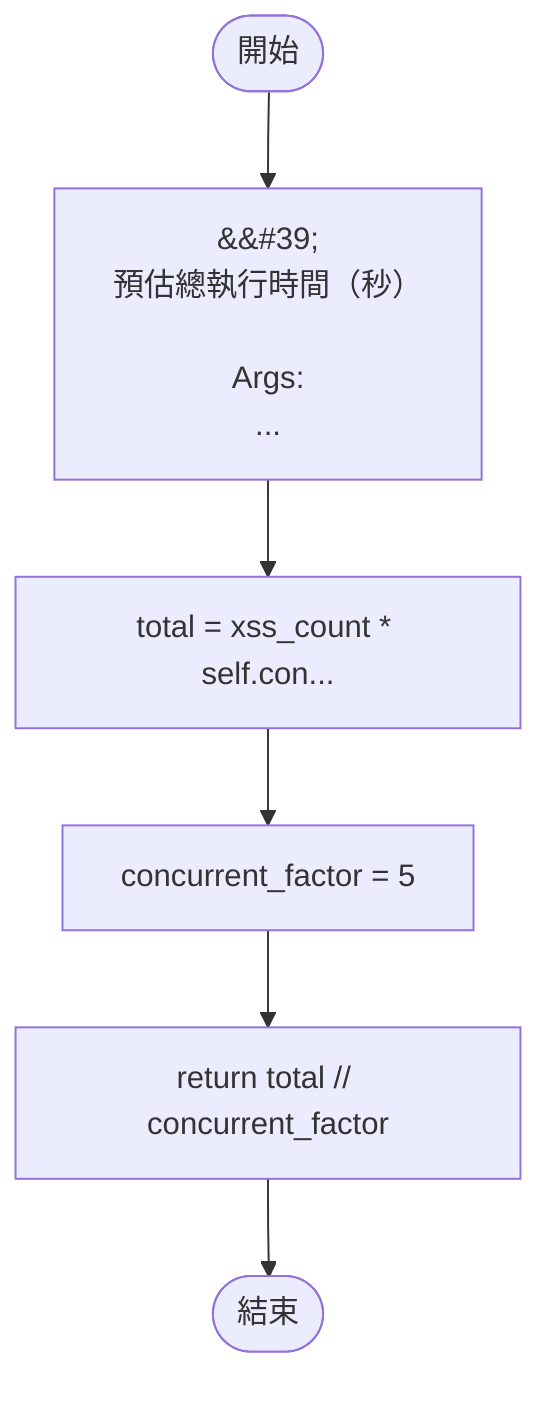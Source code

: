flowchart TB
    n1([開始])
    n2([結束])
    n3[&amp;&#35;39;\n        預估總執行時間（秒）\n\n        Args:\n     ...]
    n4[total = xss_count * self.con...]
    n5[concurrent_factor = 5]
    n6[return total // concurrent_factor]
    n1 --> n3
    n3 --> n4
    n4 --> n5
    n5 --> n6
    n6 --> n2